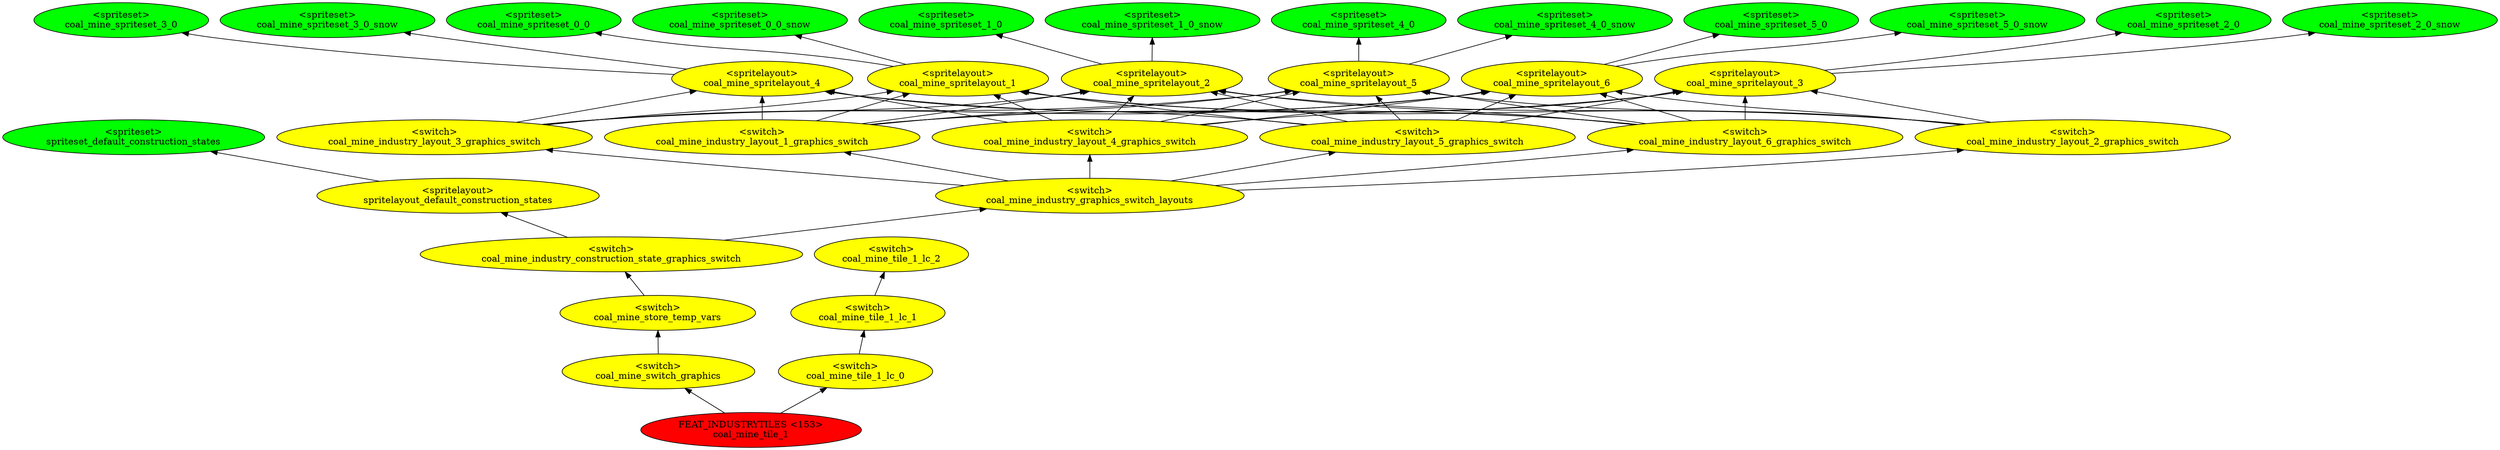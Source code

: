 digraph {
rankdir="BT"
spriteset_default_construction_states [fillcolor=green style="filled" label="<spriteset>\nspriteset_default_construction_states"]
spritelayout_default_construction_states [fillcolor=yellow style="filled" label="<spritelayout>\nspritelayout_default_construction_states"]
coal_mine_spriteset_0_0 [fillcolor=green style="filled" label="<spriteset>\ncoal_mine_spriteset_0_0"]
coal_mine_spriteset_0_0_snow [fillcolor=green style="filled" label="<spriteset>\ncoal_mine_spriteset_0_0_snow"]
coal_mine_spriteset_1_0 [fillcolor=green style="filled" label="<spriteset>\ncoal_mine_spriteset_1_0"]
coal_mine_spriteset_1_0_snow [fillcolor=green style="filled" label="<spriteset>\ncoal_mine_spriteset_1_0_snow"]
coal_mine_spriteset_2_0 [fillcolor=green style="filled" label="<spriteset>\ncoal_mine_spriteset_2_0"]
coal_mine_spriteset_2_0_snow [fillcolor=green style="filled" label="<spriteset>\ncoal_mine_spriteset_2_0_snow"]
coal_mine_spriteset_3_0 [fillcolor=green style="filled" label="<spriteset>\ncoal_mine_spriteset_3_0"]
coal_mine_spriteset_3_0_snow [fillcolor=green style="filled" label="<spriteset>\ncoal_mine_spriteset_3_0_snow"]
coal_mine_spriteset_4_0 [fillcolor=green style="filled" label="<spriteset>\ncoal_mine_spriteset_4_0"]
coal_mine_spriteset_4_0_snow [fillcolor=green style="filled" label="<spriteset>\ncoal_mine_spriteset_4_0_snow"]
coal_mine_spriteset_5_0 [fillcolor=green style="filled" label="<spriteset>\ncoal_mine_spriteset_5_0"]
coal_mine_spriteset_5_0_snow [fillcolor=green style="filled" label="<spriteset>\ncoal_mine_spriteset_5_0_snow"]
coal_mine_spritelayout_1 [fillcolor=yellow style="filled" label="<spritelayout>\ncoal_mine_spritelayout_1"]
coal_mine_spritelayout_2 [fillcolor=yellow style="filled" label="<spritelayout>\ncoal_mine_spritelayout_2"]
coal_mine_spritelayout_3 [fillcolor=yellow style="filled" label="<spritelayout>\ncoal_mine_spritelayout_3"]
coal_mine_spritelayout_4 [fillcolor=yellow style="filled" label="<spritelayout>\ncoal_mine_spritelayout_4"]
coal_mine_spritelayout_5 [fillcolor=yellow style="filled" label="<spritelayout>\ncoal_mine_spritelayout_5"]
coal_mine_spritelayout_6 [fillcolor=yellow style="filled" label="<spritelayout>\ncoal_mine_spritelayout_6"]
coal_mine_industry_layout_1_graphics_switch [fillcolor=yellow style="filled" label="<switch>\ncoal_mine_industry_layout_1_graphics_switch"]
coal_mine_industry_layout_2_graphics_switch [fillcolor=yellow style="filled" label="<switch>\ncoal_mine_industry_layout_2_graphics_switch"]
coal_mine_industry_layout_3_graphics_switch [fillcolor=yellow style="filled" label="<switch>\ncoal_mine_industry_layout_3_graphics_switch"]
coal_mine_industry_layout_4_graphics_switch [fillcolor=yellow style="filled" label="<switch>\ncoal_mine_industry_layout_4_graphics_switch"]
coal_mine_industry_layout_5_graphics_switch [fillcolor=yellow style="filled" label="<switch>\ncoal_mine_industry_layout_5_graphics_switch"]
coal_mine_industry_layout_6_graphics_switch [fillcolor=yellow style="filled" label="<switch>\ncoal_mine_industry_layout_6_graphics_switch"]
coal_mine_industry_graphics_switch_layouts [fillcolor=yellow style="filled" label="<switch>\ncoal_mine_industry_graphics_switch_layouts"]
coal_mine_industry_construction_state_graphics_switch [fillcolor=yellow style="filled" label="<switch>\ncoal_mine_industry_construction_state_graphics_switch"]
coal_mine_store_temp_vars [fillcolor=yellow style="filled" label="<switch>\ncoal_mine_store_temp_vars"]
coal_mine_switch_graphics [fillcolor=yellow style="filled" label="<switch>\ncoal_mine_switch_graphics"]
coal_mine_tile_1_lc_2 [fillcolor=yellow style="filled" label="<switch>\ncoal_mine_tile_1_lc_2"]
coal_mine_tile_1_lc_1 [fillcolor=yellow style="filled" label="<switch>\ncoal_mine_tile_1_lc_1"]
coal_mine_tile_1_lc_0 [fillcolor=yellow style="filled" label="<switch>\ncoal_mine_tile_1_lc_0"]
coal_mine_tile_1 [fillcolor=red style="filled" label="FEAT_INDUSTRYTILES <153>\ncoal_mine_tile_1"]
coal_mine_spritelayout_6->coal_mine_spriteset_5_0
coal_mine_industry_graphics_switch_layouts->coal_mine_industry_layout_3_graphics_switch
coal_mine_store_temp_vars->coal_mine_industry_construction_state_graphics_switch
coal_mine_spritelayout_5->coal_mine_spriteset_4_0
coal_mine_industry_layout_3_graphics_switch->coal_mine_spritelayout_6
coal_mine_industry_layout_5_graphics_switch->coal_mine_spritelayout_6
coal_mine_spritelayout_1->coal_mine_spriteset_0_0
coal_mine_industry_layout_3_graphics_switch->coal_mine_spritelayout_5
coal_mine_industry_layout_5_graphics_switch->coal_mine_spritelayout_3
coal_mine_tile_1_lc_1->coal_mine_tile_1_lc_2
coal_mine_industry_layout_6_graphics_switch->coal_mine_spritelayout_1
coal_mine_industry_layout_2_graphics_switch->coal_mine_spritelayout_6
coal_mine_tile_1_lc_0->coal_mine_tile_1_lc_1
coal_mine_industry_graphics_switch_layouts->coal_mine_industry_layout_5_graphics_switch
coal_mine_industry_layout_1_graphics_switch->coal_mine_spritelayout_2
coal_mine_spritelayout_6->coal_mine_spriteset_5_0_snow
coal_mine_industry_layout_1_graphics_switch->coal_mine_spritelayout_4
coal_mine_industry_graphics_switch_layouts->coal_mine_industry_layout_6_graphics_switch
coal_mine_industry_layout_3_graphics_switch->coal_mine_spritelayout_1
coal_mine_industry_layout_6_graphics_switch->coal_mine_spritelayout_2
coal_mine_industry_layout_2_graphics_switch->coal_mine_spritelayout_2
coal_mine_industry_layout_1_graphics_switch->coal_mine_spritelayout_6
coal_mine_industry_graphics_switch_layouts->coal_mine_industry_layout_2_graphics_switch
coal_mine_switch_graphics->coal_mine_store_temp_vars
coal_mine_industry_layout_2_graphics_switch->coal_mine_spritelayout_3
coal_mine_industry_layout_5_graphics_switch->coal_mine_spritelayout_5
coal_mine_tile_1->coal_mine_tile_1_lc_0
coal_mine_industry_layout_4_graphics_switch->coal_mine_spritelayout_1
coal_mine_industry_graphics_switch_layouts->coal_mine_industry_layout_1_graphics_switch
coal_mine_industry_layout_5_graphics_switch->coal_mine_spritelayout_1
coal_mine_industry_layout_4_graphics_switch->coal_mine_spritelayout_4
coal_mine_spritelayout_3->coal_mine_spriteset_2_0_snow
coal_mine_industry_construction_state_graphics_switch->spritelayout_default_construction_states
coal_mine_industry_layout_5_graphics_switch->coal_mine_spritelayout_2
coal_mine_industry_construction_state_graphics_switch->coal_mine_industry_graphics_switch_layouts
coal_mine_spritelayout_4->coal_mine_spriteset_3_0
coal_mine_industry_layout_2_graphics_switch->coal_mine_spritelayout_5
coal_mine_industry_layout_4_graphics_switch->coal_mine_spritelayout_6
coal_mine_industry_layout_2_graphics_switch->coal_mine_spritelayout_1
coal_mine_spritelayout_3->coal_mine_spriteset_2_0
coal_mine_industry_layout_6_graphics_switch->coal_mine_spritelayout_4
coal_mine_industry_layout_1_graphics_switch->coal_mine_spritelayout_3
coal_mine_industry_layout_4_graphics_switch->coal_mine_spritelayout_3
coal_mine_industry_graphics_switch_layouts->coal_mine_industry_layout_4_graphics_switch
coal_mine_industry_layout_3_graphics_switch->coal_mine_spritelayout_2
coal_mine_spritelayout_4->coal_mine_spriteset_3_0_snow
coal_mine_industry_layout_1_graphics_switch->coal_mine_spritelayout_5
coal_mine_tile_1->coal_mine_switch_graphics
coal_mine_industry_layout_5_graphics_switch->coal_mine_spritelayout_4
coal_mine_spritelayout_1->coal_mine_spriteset_0_0_snow
coal_mine_spritelayout_2->coal_mine_spriteset_1_0_snow
coal_mine_industry_layout_3_graphics_switch->coal_mine_spritelayout_4
spritelayout_default_construction_states->spriteset_default_construction_states
coal_mine_industry_layout_1_graphics_switch->coal_mine_spritelayout_1
coal_mine_industry_layout_6_graphics_switch->coal_mine_spritelayout_3
coal_mine_spritelayout_2->coal_mine_spriteset_1_0
coal_mine_industry_layout_6_graphics_switch->coal_mine_spritelayout_5
coal_mine_industry_layout_6_graphics_switch->coal_mine_spritelayout_6
coal_mine_industry_layout_4_graphics_switch->coal_mine_spritelayout_2
coal_mine_spritelayout_5->coal_mine_spriteset_4_0_snow
coal_mine_industry_layout_4_graphics_switch->coal_mine_spritelayout_5
}
